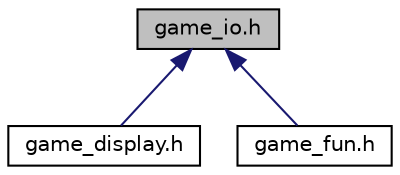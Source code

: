 digraph "game_io.h"
{
  edge [fontname="Helvetica",fontsize="10",labelfontname="Helvetica",labelfontsize="10"];
  node [fontname="Helvetica",fontsize="10",shape=record];
  Node1 [label="game_io.h",height=0.2,width=0.4,color="black", fillcolor="grey75", style="filled", fontcolor="black"];
  Node1 -> Node2 [dir="back",color="midnightblue",fontsize="10",style="solid",fontname="Helvetica"];
  Node2 [label="game_display.h",height=0.2,width=0.4,color="black", fillcolor="white", style="filled",URL="$game__display_8h.html",tooltip="This file provides functions to display the map of the game. "];
  Node1 -> Node3 [dir="back",color="midnightblue",fontsize="10",style="solid",fontname="Helvetica"];
  Node3 [label="game_fun.h",height=0.2,width=0.4,color="black", fillcolor="white", style="filled",URL="$game__fun_8h_source.html"];
}
